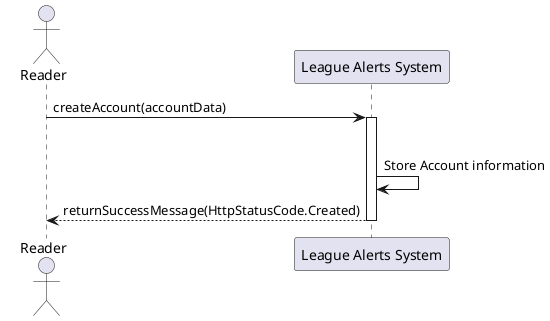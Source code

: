 @startuml
actor Reader
participant "League Alerts System" as LAS

Reader -> LAS: createAccount(accountData)
activate LAS
alt Valid information
    LAS -> LAS: Store Account information
    LAS --> Reader: returnSuccessMessage(HttpStatusCode.Created)

deactivate LAS
@enduml

